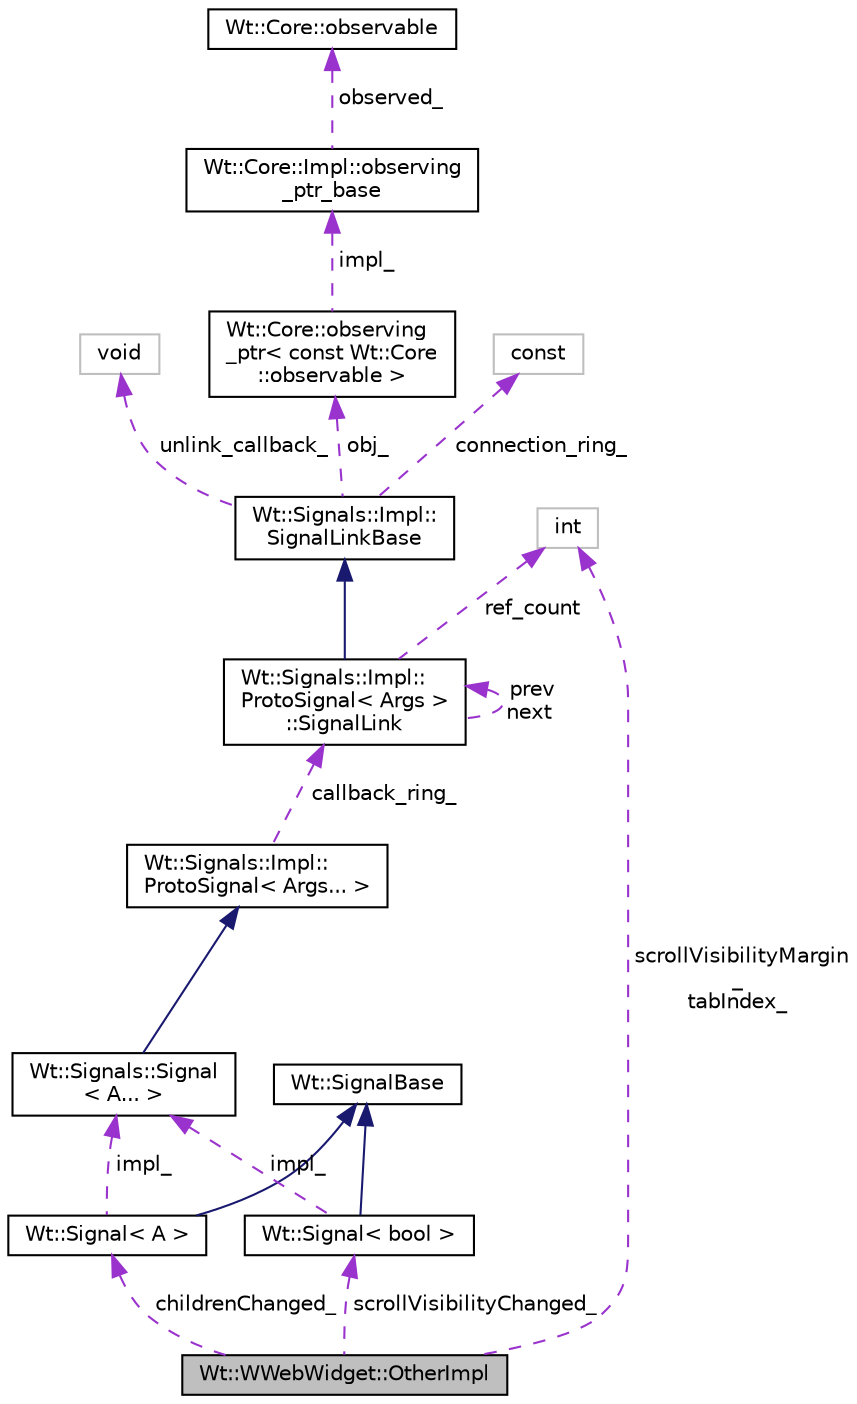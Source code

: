 digraph "Wt::WWebWidget::OtherImpl"
{
 // LATEX_PDF_SIZE
  edge [fontname="Helvetica",fontsize="10",labelfontname="Helvetica",labelfontsize="10"];
  node [fontname="Helvetica",fontsize="10",shape=record];
  Node1 [label="Wt::WWebWidget::OtherImpl",height=0.2,width=0.4,color="black", fillcolor="grey75", style="filled", fontcolor="black",tooltip=" "];
  Node2 -> Node1 [dir="back",color="darkorchid3",fontsize="10",style="dashed",label=" childrenChanged_" ];
  Node2 [label="Wt::Signal\< A \>",height=0.2,width=0.4,color="black", fillcolor="white", style="filled",URL="$classWt_1_1Signal.html",tooltip="A signal that propagates events to listeners."];
  Node3 -> Node2 [dir="back",color="midnightblue",fontsize="10",style="solid"];
  Node3 [label="Wt::SignalBase",height=0.2,width=0.4,color="black", fillcolor="white", style="filled",URL="$classWt_1_1SignalBase.html",tooltip="Abstract base class of a signal."];
  Node4 -> Node2 [dir="back",color="darkorchid3",fontsize="10",style="dashed",label=" impl_" ];
  Node4 [label="Wt::Signals::Signal\l\< A... \>",height=0.2,width=0.4,color="black", fillcolor="white", style="filled",URL="$structWt_1_1Signals_1_1Signal.html",tooltip=" "];
  Node5 -> Node4 [dir="back",color="midnightblue",fontsize="10",style="solid"];
  Node5 [label="Wt::Signals::Impl::\lProtoSignal\< Args... \>",height=0.2,width=0.4,color="black", fillcolor="white", style="filled",URL="$classWt_1_1Signals_1_1Impl_1_1ProtoSignal.html",tooltip=" "];
  Node6 -> Node5 [dir="back",color="darkorchid3",fontsize="10",style="dashed",label=" callback_ring_" ];
  Node6 [label="Wt::Signals::Impl::\lProtoSignal\< Args \>\l::SignalLink",height=0.2,width=0.4,color="black", fillcolor="white", style="filled",URL="$structWt_1_1Signals_1_1Impl_1_1ProtoSignal_1_1SignalLink.html",tooltip=" "];
  Node7 -> Node6 [dir="back",color="midnightblue",fontsize="10",style="solid"];
  Node7 [label="Wt::Signals::Impl::\lSignalLinkBase",height=0.2,width=0.4,color="black", fillcolor="white", style="filled",URL="$classWt_1_1Signals_1_1Impl_1_1SignalLinkBase.html",tooltip=" "];
  Node8 -> Node7 [dir="back",color="darkorchid3",fontsize="10",style="dashed",label=" unlink_callback_" ];
  Node8 [label="void",height=0.2,width=0.4,color="grey75", fillcolor="white", style="filled",tooltip=" "];
  Node9 -> Node7 [dir="back",color="darkorchid3",fontsize="10",style="dashed",label=" obj_" ];
  Node9 [label="Wt::Core::observing\l_ptr\< const Wt::Core\l::observable \>",height=0.2,width=0.4,color="black", fillcolor="white", style="filled",URL="$classWt_1_1Core_1_1observing__ptr.html",tooltip=" "];
  Node10 -> Node9 [dir="back",color="darkorchid3",fontsize="10",style="dashed",label=" impl_" ];
  Node10 [label="Wt::Core::Impl::observing\l_ptr_base",height=0.2,width=0.4,color="black", fillcolor="white", style="filled",URL="$structWt_1_1Core_1_1Impl_1_1observing__ptr__base.html",tooltip=" "];
  Node11 -> Node10 [dir="back",color="darkorchid3",fontsize="10",style="dashed",label=" observed_" ];
  Node11 [label="Wt::Core::observable",height=0.2,width=0.4,color="black", fillcolor="white", style="filled",URL="$classWt_1_1Core_1_1observable.html",tooltip="A base class for objects whose life-time can be tracked."];
  Node12 -> Node7 [dir="back",color="darkorchid3",fontsize="10",style="dashed",label=" connection_ring_" ];
  Node12 [label="const",height=0.2,width=0.4,color="grey75", fillcolor="white", style="filled",tooltip=" "];
  Node13 -> Node6 [dir="back",color="darkorchid3",fontsize="10",style="dashed",label=" ref_count" ];
  Node13 [label="int",height=0.2,width=0.4,color="grey75", fillcolor="white", style="filled",tooltip=" "];
  Node6 -> Node6 [dir="back",color="darkorchid3",fontsize="10",style="dashed",label=" prev\nnext" ];
  Node13 -> Node1 [dir="back",color="darkorchid3",fontsize="10",style="dashed",label=" scrollVisibilityMargin\l_\ntabIndex_" ];
  Node14 -> Node1 [dir="back",color="darkorchid3",fontsize="10",style="dashed",label=" scrollVisibilityChanged_" ];
  Node14 [label="Wt::Signal\< bool \>",height=0.2,width=0.4,color="black", fillcolor="white", style="filled",URL="$classWt_1_1Signal.html",tooltip=" "];
  Node3 -> Node14 [dir="back",color="midnightblue",fontsize="10",style="solid"];
  Node4 -> Node14 [dir="back",color="darkorchid3",fontsize="10",style="dashed",label=" impl_" ];
}
